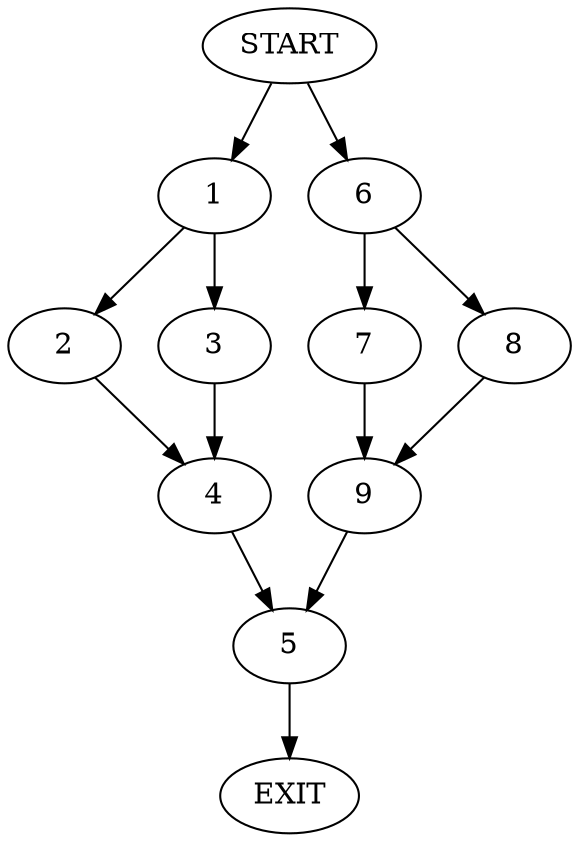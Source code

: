 digraph {
0 [label="START"]
10 [label="EXIT"]
0 -> 1
1 -> 2
1 -> 3
3 -> 4
2 -> 4
4 -> 5
5 -> 10
0 -> 6
6 -> 7
6 -> 8
8 -> 9
7 -> 9
9 -> 5
}
